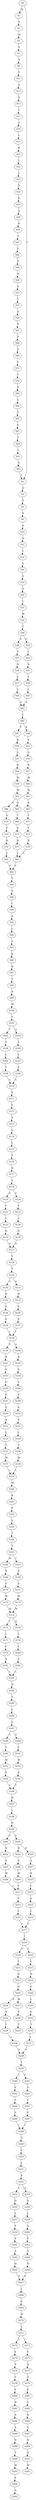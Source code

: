 strict digraph  {
	S0 -> S1 [ label = M ];
	S0 -> S2 [ label = T ];
	S1 -> S3 [ label = E ];
	S2 -> S4 [ label = Q ];
	S3 -> S5 [ label = N ];
	S4 -> S6 [ label = V ];
	S5 -> S7 [ label = V ];
	S6 -> S8 [ label = A ];
	S7 -> S9 [ label = S ];
	S8 -> S10 [ label = S ];
	S9 -> S11 [ label = T ];
	S10 -> S12 [ label = H ];
	S11 -> S13 [ label = G ];
	S12 -> S14 [ label = L ];
	S13 -> S15 [ label = A ];
	S14 -> S16 [ label = S ];
	S15 -> S17 [ label = C ];
	S16 -> S18 [ label = G ];
	S17 -> S19 [ label = A ];
	S18 -> S20 [ label = S ];
	S19 -> S21 [ label = L ];
	S20 -> S22 [ label = L ];
	S21 -> S23 [ label = K ];
	S22 -> S24 [ label = W ];
	S23 -> S25 [ label = L ];
	S24 -> S26 [ label = T ];
	S25 -> S27 [ label = I ];
	S26 -> S28 [ label = S ];
	S26 -> S29 [ label = G ];
	S27 -> S30 [ label = P ];
	S28 -> S31 [ label = T ];
	S29 -> S32 [ label = I ];
	S30 -> S33 [ label = P ];
	S31 -> S34 [ label = A ];
	S32 -> S35 [ label = A ];
	S33 -> S36 [ label = A ];
	S34 -> S37 [ label = L ];
	S35 -> S38 [ label = L ];
	S36 -> S39 [ label = D ];
	S37 -> S40 [ label = L ];
	S38 -> S41 [ label = L ];
	S39 -> S42 [ label = C ];
	S40 -> S43 [ label = A ];
	S41 -> S43 [ label = A ];
	S42 -> S44 [ label = F ];
	S43 -> S45 [ label = C ];
	S44 -> S46 [ label = Y ];
	S45 -> S47 [ label = T ];
	S45 -> S48 [ label = R ];
	S46 -> S49 [ label = H ];
	S47 -> S50 [ label = R ];
	S48 -> S51 [ label = S ];
	S49 -> S52 [ label = Q ];
	S50 -> S53 [ label = G ];
	S51 -> S54 [ label = G ];
	S52 -> S55 [ label = I ];
	S53 -> S56 [ label = R ];
	S54 -> S57 [ label = N ];
	S55 -> S58 [ label = Q ];
	S56 -> S59 [ label = M ];
	S57 -> S60 [ label = M ];
	S58 -> S61 [ label = S ];
	S59 -> S62 [ label = M ];
	S60 -> S63 [ label = M ];
	S61 -> S64 [ label = P ];
	S62 -> S65 [ label = N ];
	S62 -> S66 [ label = S ];
	S63 -> S67 [ label = R ];
	S64 -> S68 [ label = G ];
	S65 -> S69 [ label = T ];
	S66 -> S70 [ label = S ];
	S67 -> S71 [ label = T ];
	S68 -> S72 [ label = C ];
	S69 -> S73 [ label = Y ];
	S70 -> S74 [ label = Y ];
	S71 -> S75 [ label = Y ];
	S72 -> S76 [ label = Y ];
	S73 -> S77 [ label = R ];
	S74 -> S78 [ label = R ];
	S75 -> S79 [ label = R ];
	S76 -> S80 [ label = P ];
	S77 -> S81 [ label = L ];
	S78 -> S82 [ label = L ];
	S79 -> S81 [ label = L ];
	S80 -> S83 [ label = L ];
	S81 -> S84 [ label = P ];
	S82 -> S84 [ label = P ];
	S83 -> S85 [ label = C ];
	S84 -> S86 [ label = Y ];
	S85 -> S87 [ label = F ];
	S86 -> S88 [ label = S ];
	S87 -> S89 [ label = T ];
	S88 -> S90 [ label = I ];
	S89 -> S91 [ label = L ];
	S90 -> S92 [ label = A ];
	S91 -> S93 [ label = S ];
	S92 -> S94 [ label = L ];
	S93 -> S2 [ label = T ];
	S94 -> S95 [ label = Y ];
	S95 -> S96 [ label = R ];
	S96 -> S97 [ label = D ];
	S97 -> S98 [ label = Y ];
	S98 -> S99 [ label = S ];
	S99 -> S100 [ label = M ];
	S100 -> S101 [ label = V ];
	S101 -> S102 [ label = T ];
	S101 -> S103 [ label = A ];
	S102 -> S104 [ label = Y ];
	S103 -> S105 [ label = Y ];
	S104 -> S106 [ label = L ];
	S105 -> S107 [ label = L ];
	S106 -> S108 [ label = F ];
	S107 -> S109 [ label = F ];
	S108 -> S110 [ label = C ];
	S109 -> S110 [ label = C ];
	S110 -> S111 [ label = E ];
	S111 -> S112 [ label = T ];
	S112 -> S113 [ label = S ];
	S113 -> S114 [ label = G ];
	S114 -> S115 [ label = L ];
	S115 -> S116 [ label = F ];
	S116 -> S117 [ label = H ];
	S117 -> S118 [ label = F ];
	S118 -> S119 [ label = S ];
	S118 -> S120 [ label = F ];
	S119 -> S121 [ label = Y ];
	S120 -> S122 [ label = Y ];
	S121 -> S123 [ label = L ];
	S122 -> S124 [ label = L ];
	S123 -> S125 [ label = Q ];
	S124 -> S126 [ label = Q ];
	S125 -> S127 [ label = A ];
	S126 -> S127 [ label = A ];
	S127 -> S128 [ label = V ];
	S128 -> S129 [ label = C ];
	S129 -> S130 [ label = G ];
	S129 -> S131 [ label = S ];
	S130 -> S132 [ label = H ];
	S131 -> S133 [ label = H ];
	S132 -> S134 [ label = F ];
	S133 -> S135 [ label = F ];
	S134 -> S136 [ label = S ];
	S135 -> S137 [ label = S ];
	S136 -> S138 [ label = I ];
	S137 -> S138 [ label = I ];
	S138 -> S139 [ label = T ];
	S138 -> S140 [ label = A ];
	S139 -> S141 [ label = R ];
	S140 -> S142 [ label = R ];
	S141 -> S143 [ label = G ];
	S142 -> S144 [ label = G ];
	S143 -> S145 [ label = G ];
	S144 -> S146 [ label = S ];
	S145 -> S147 [ label = P ];
	S146 -> S148 [ label = P ];
	S147 -> S149 [ label = S ];
	S148 -> S150 [ label = S ];
	S149 -> S151 [ label = A ];
	S150 -> S152 [ label = V ];
	S151 -> S153 [ label = L ];
	S152 -> S154 [ label = L ];
	S153 -> S155 [ label = T ];
	S154 -> S156 [ label = T ];
	S155 -> S157 [ label = M ];
	S156 -> S158 [ label = M ];
	S157 -> S159 [ label = L ];
	S158 -> S159 [ label = L ];
	S159 -> S160 [ label = M ];
	S160 -> S161 [ label = K ];
	S161 -> S162 [ label = P ];
	S162 -> S163 [ label = V ];
	S163 -> S164 [ label = T ];
	S164 -> S165 [ label = V ];
	S165 -> S166 [ label = M ];
	S165 -> S167 [ label = T ];
	S166 -> S168 [ label = S ];
	S167 -> S169 [ label = S ];
	S168 -> S170 [ label = F ];
	S169 -> S171 [ label = F ];
	S170 -> S172 [ label = W ];
	S171 -> S173 [ label = W ];
	S172 -> S174 [ label = M ];
	S173 -> S174 [ label = M ];
	S174 -> S175 [ label = Y ];
	S174 -> S176 [ label = D ];
	S175 -> S177 [ label = I ];
	S176 -> S178 [ label = I ];
	S177 -> S179 [ label = F ];
	S178 -> S180 [ label = F ];
	S179 -> S181 [ label = S ];
	S180 -> S182 [ label = S ];
	S181 -> S183 [ label = L ];
	S182 -> S183 [ label = L ];
	S183 -> S184 [ label = N ];
	S184 -> S185 [ label = T ];
	S185 -> S186 [ label = L ];
	S186 -> S187 [ label = F ];
	S187 -> S188 [ label = Y ];
	S187 -> S189 [ label = S ];
	S188 -> S190 [ label = Y ];
	S189 -> S191 [ label = Y ];
	S190 -> S192 [ label = M ];
	S191 -> S193 [ label = M ];
	S192 -> S194 [ label = P ];
	S193 -> S195 [ label = P ];
	S194 -> S196 [ label = T ];
	S195 -> S196 [ label = T ];
	S196 -> S197 [ label = H ];
	S197 -> S198 [ label = L ];
	S198 -> S199 [ label = H ];
	S199 -> S200 [ label = C ];
	S199 -> S201 [ label = S ];
	S200 -> S202 [ label = N ];
	S201 -> S203 [ label = N ];
	S201 -> S204 [ label = D ];
	S202 -> S205 [ label = V ];
	S203 -> S206 [ label = V ];
	S204 -> S207 [ label = A ];
	S205 -> S208 [ label = M ];
	S206 -> S209 [ label = M ];
	S207 -> S210 [ label = R ];
	S208 -> S211 [ label = I ];
	S209 -> S211 [ label = I ];
	S210 -> S212 [ label = I ];
	S211 -> S213 [ label = V ];
	S212 -> S214 [ label = V ];
	S213 -> S215 [ label = L ];
	S214 -> S216 [ label = L ];
	S215 -> S217 [ label = L ];
	S216 -> S217 [ label = L ];
	S217 -> S218 [ label = I ];
	S218 -> S219 [ label = V ];
	S218 -> S220 [ label = L ];
	S219 -> S221 [ label = L ];
	S220 -> S222 [ label = L ];
	S221 -> S223 [ label = N ];
	S222 -> S224 [ label = N ];
	S223 -> S225 [ label = G ];
	S224 -> S226 [ label = G ];
	S225 -> S227 [ label = M ];
	S225 -> S228 [ label = V ];
	S226 -> S229 [ label = L ];
	S227 -> S230 [ label = V ];
	S228 -> S231 [ label = V ];
	S229 -> S232 [ label = V ];
	S230 -> S233 [ label = T ];
	S231 -> S234 [ label = T ];
	S232 -> S235 [ label = T ];
	S234 -> S236 [ label = L ];
	S235 -> S237 [ label = L ];
	S236 -> S238 [ label = V ];
	S237 -> S238 [ label = V ];
	S238 -> S239 [ label = Y ];
	S239 -> S240 [ label = I ];
	S239 -> S241 [ label = V ];
	S240 -> S242 [ label = V ];
	S241 -> S243 [ label = V ];
	S242 -> S244 [ label = L ];
	S243 -> S245 [ label = L ];
	S244 -> S246 [ label = F ];
	S245 -> S247 [ label = F ];
	S246 -> S248 [ label = I ];
	S247 -> S248 [ label = I ];
	S248 -> S249 [ label = G ];
	S249 -> S250 [ label = F ];
	S250 -> S251 [ label = L ];
	S251 -> S252 [ label = P ];
	S252 -> S253 [ label = I ];
	S252 -> S254 [ label = A ];
	S253 -> S255 [ label = D ];
	S254 -> S256 [ label = D ];
	S255 -> S257 [ label = L ];
	S256 -> S258 [ label = L ];
	S257 -> S259 [ label = V ];
	S258 -> S260 [ label = A ];
	S259 -> S261 [ label = P ];
	S260 -> S262 [ label = P ];
	S261 -> S263 [ label = A ];
	S262 -> S264 [ label = A ];
	S263 -> S265 [ label = H ];
	S264 -> S266 [ label = H ];
	S265 -> S267 [ label = P ];
	S266 -> S267 [ label = P ];
	S267 -> S268 [ label = L ];
	S268 -> S269 [ label = G ];
	S269 -> S270 [ label = M ];
	S270 -> S271 [ label = L ];
	S271 -> S272 [ label = L ];
	S271 -> S273 [ label = I ];
	S272 -> S274 [ label = F ];
	S273 -> S275 [ label = F ];
	S274 -> S276 [ label = T ];
	S275 -> S277 [ label = A ];
	S276 -> S278 [ label = T ];
	S277 -> S279 [ label = T ];
	S278 -> S280 [ label = V ];
	S279 -> S281 [ label = V ];
	S280 -> S282 [ label = H ];
	S281 -> S283 [ label = L ];
	S282 -> S284 [ label = S ];
	S283 -> S285 [ label = S ];
	S284 -> S286 [ label = A ];
	S285 -> S287 [ label = A ];
	S286 -> S288 [ label = N ];
	S287 -> S289 [ label = N ];
	S288 -> S290 [ label = T ];
	S289 -> S291 [ label = S ];
	S290 -> S292 [ label = M ];
	S291 -> S293 [ label = M ];
	S292 -> S294 [ label = E ];
	S294 -> S295 [ label = G ];
}

